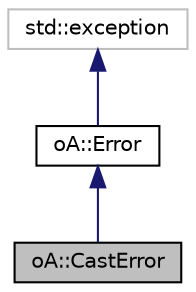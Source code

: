 digraph "oA::CastError"
{
  edge [fontname="Helvetica",fontsize="10",labelfontname="Helvetica",labelfontsize="10"];
  node [fontname="Helvetica",fontsize="10",shape=record];
  Node0 [label="oA::CastError",height=0.2,width=0.4,color="black", fillcolor="grey75", style="filled", fontcolor="black"];
  Node1 -> Node0 [dir="back",color="midnightblue",fontsize="10",style="solid"];
  Node1 [label="oA::Error",height=0.2,width=0.4,color="black", fillcolor="white", style="filled",URL="$classo_a_1_1_error.html",tooltip="Error exception base. "];
  Node2 -> Node1 [dir="back",color="midnightblue",fontsize="10",style="solid"];
  Node2 [label="std::exception",height=0.2,width=0.4,color="grey75", fillcolor="white", style="filled"];
}
